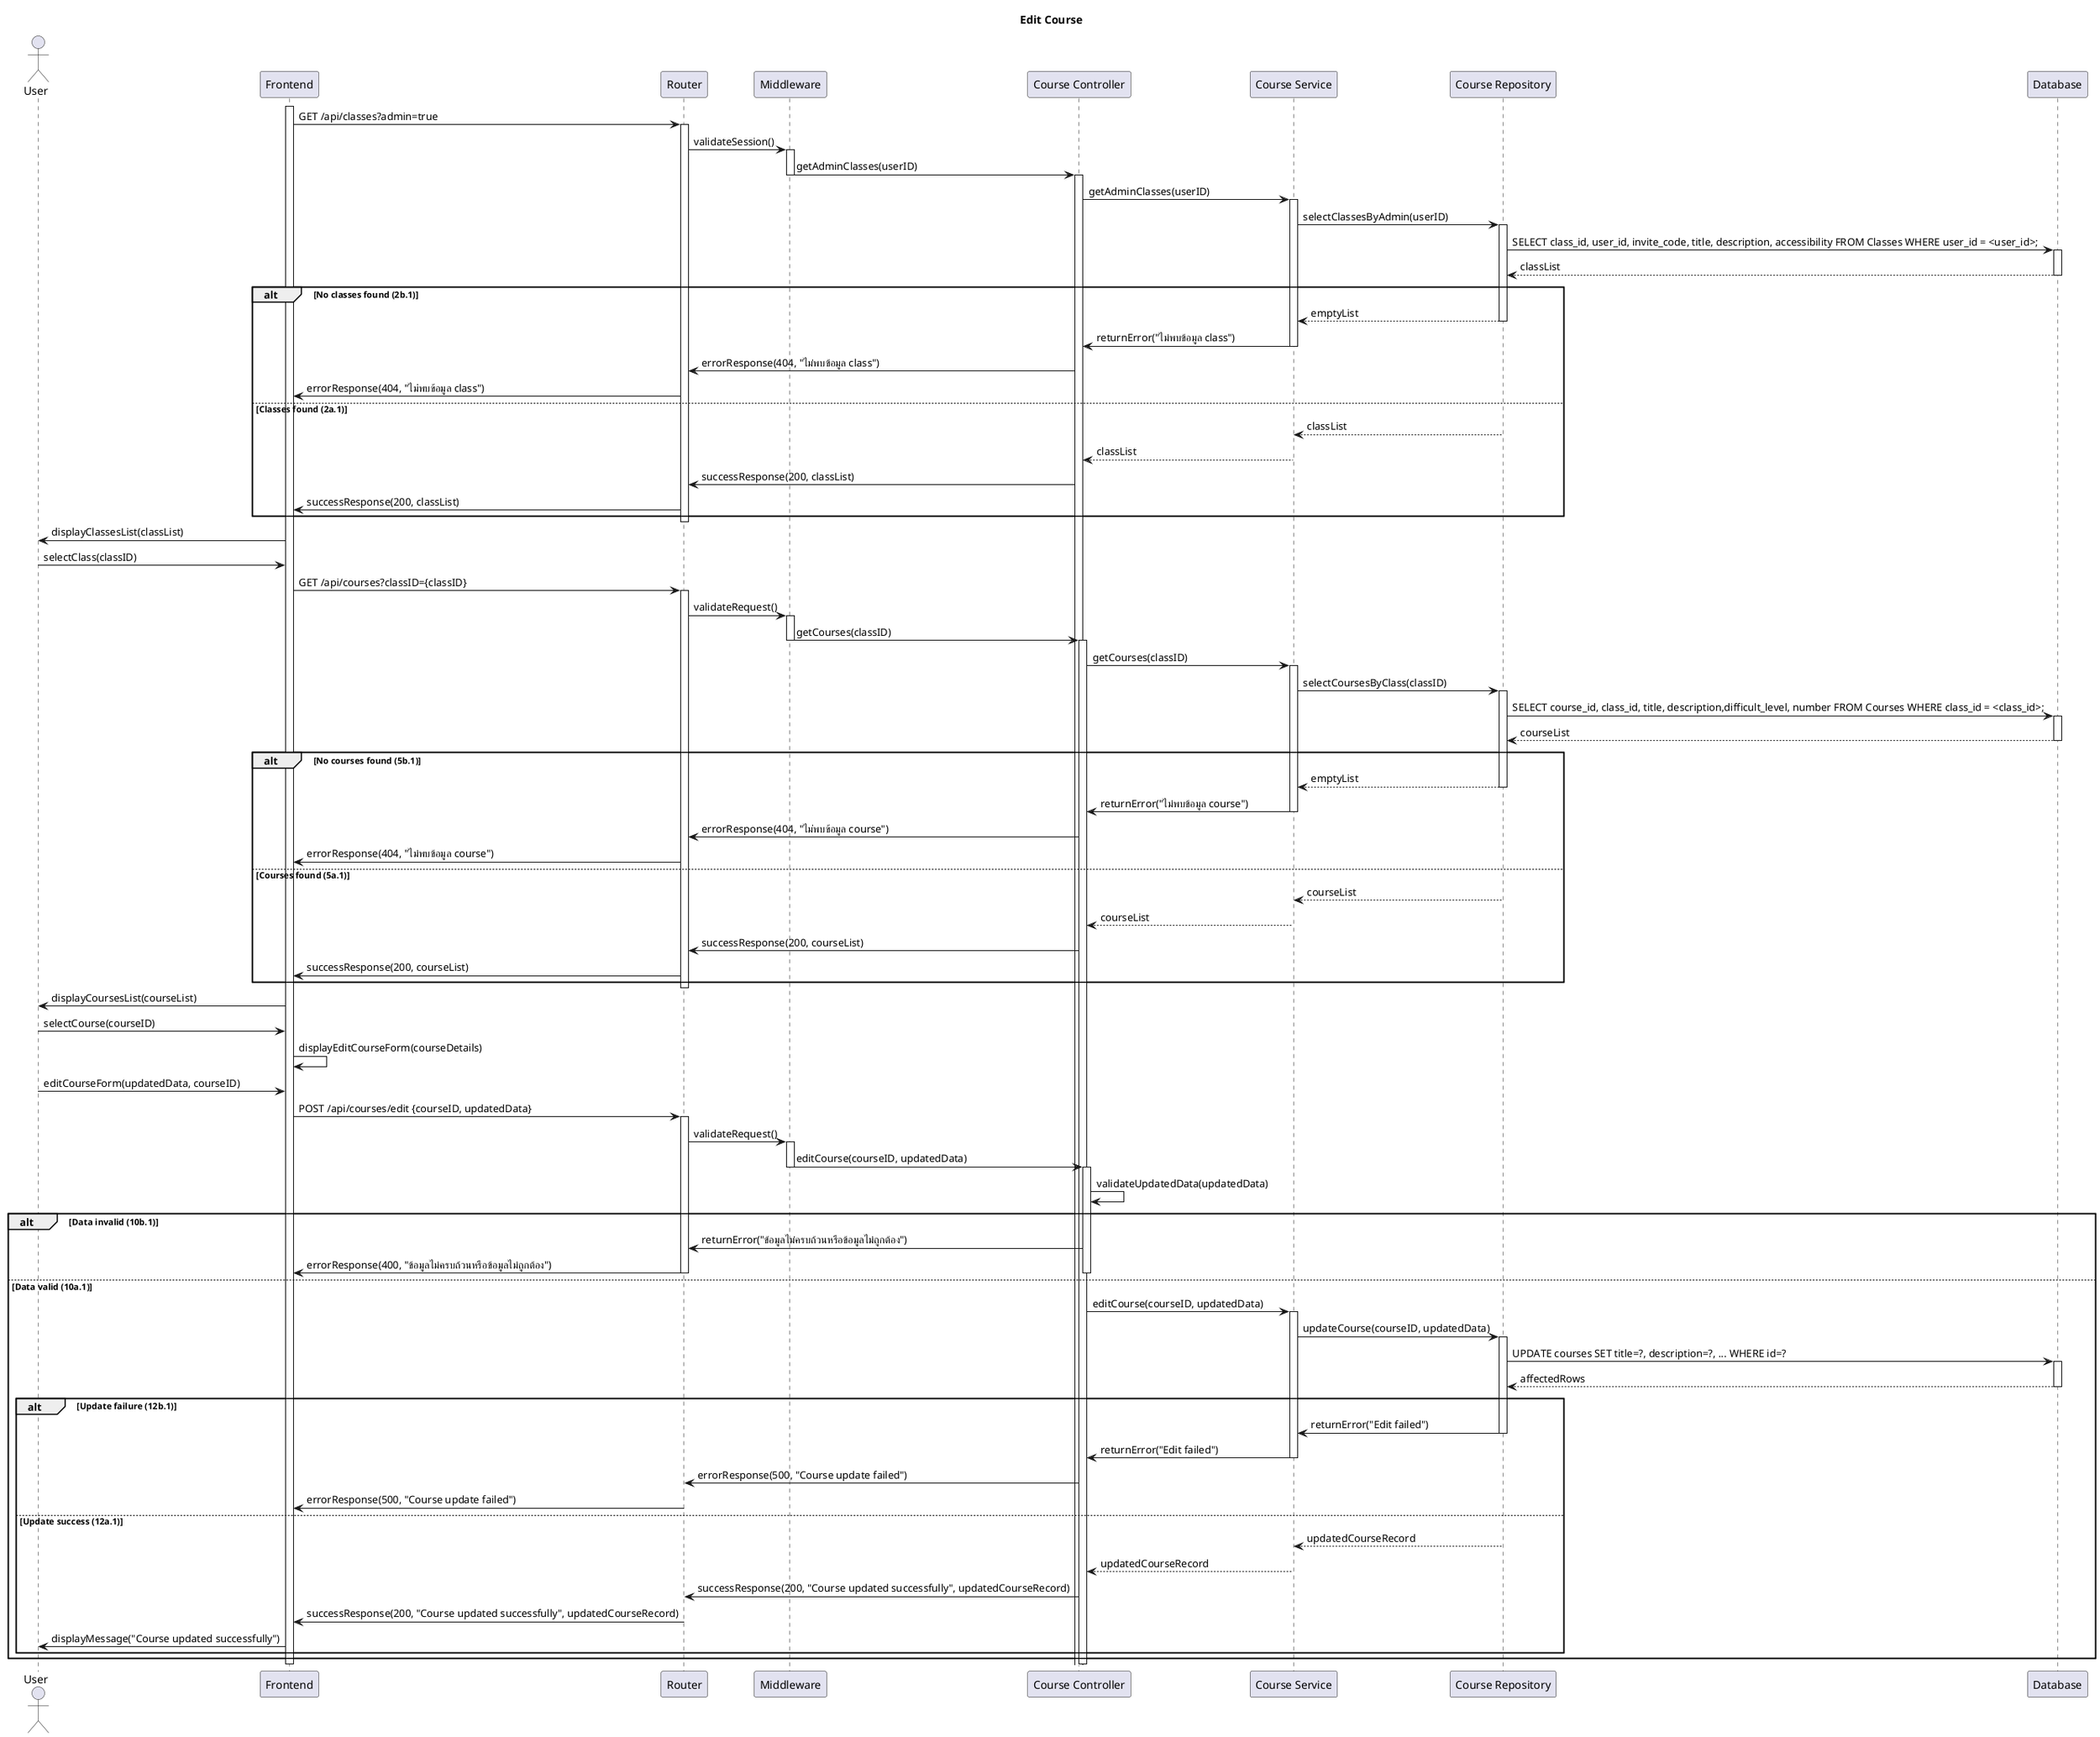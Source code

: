 @startuml
title Edit Course

actor User
participant "Frontend" as FE
participant "Router" as Router
participant "Middleware" as MW
participant "Course Controller" as Controller
participant "Course Service" as Service
participant "Course Repository" as Repository
participant "Database" as DB

'Phase 1: Retrieve Admin Classes'
activate FE
FE -> Router: GET /api/classes?admin=true
activate Router
Router -> MW: validateSession()
activate MW
MW -> Controller: getAdminClasses(userID)
deactivate MW
activate Controller
Controller -> Service: getAdminClasses(userID)
activate Service
Service -> Repository: selectClassesByAdmin(userID)
activate Repository
Repository -> DB: SELECT class_id, user_id, invite_code, title, description, accessibility FROM Classes WHERE user_id = <user_id>;
activate DB
DB --> Repository: classList
deactivate DB
alt No classes found (2b.1)
    Repository --> Service: emptyList
    deactivate Repository
    Service -> Controller: returnError("ไม่พบข้อมูล class")
    deactivate Service
    Controller -> Router: errorResponse(404, "ไม่พบข้อมูล class")
    Router -> FE: errorResponse(404, "ไม่พบข้อมูล class")
else Classes found (2a.1)
    Repository --> Service: classList
    deactivate Repository
    Service --> Controller: classList
    deactivate Service
    Controller -> Router: successResponse(200, classList)
    Router -> FE: successResponse(200, classList)
end
deactivate Router
FE -> User: displayClassesList(classList)

'Phase 2: Retrieve Courses for Selected Class'
User -> FE: selectClass(classID)
FE -> Router: GET /api/courses?classID={classID}
activate Router
Router -> MW: validateRequest()
activate MW
MW -> Controller: getCourses(classID)
deactivate MW
activate Controller
Controller -> Service: getCourses(classID)
activate Service
Service -> Repository: selectCoursesByClass(classID)
activate Repository
Repository -> DB: SELECT course_id, class_id, title, description,difficult_level, number FROM Courses WHERE class_id = <class_id>;
activate DB
DB --> Repository: courseList
deactivate DB
alt No courses found (5b.1)
    Repository --> Service: emptyList
    deactivate Repository
    Service -> Controller: returnError("ไม่พบข้อมูล course")
    deactivate Service
    Controller -> Router: errorResponse(404, "ไม่พบข้อมูล course")
    Router -> FE: errorResponse(404, "ไม่พบข้อมูล course")
else Courses found (5a.1)
    Repository --> Service: courseList
    deactivate Repository
    Service --> Controller: courseList
    deactivate Service
    Controller -> Router: successResponse(200, courseList)
    Router -> FE: successResponse(200, courseList)
end
deactivate Router
FE -> User: displayCoursesList(courseList)

'Phase 3: Edit Course'
User -> FE: selectCourse(courseID)
FE -> FE: displayEditCourseForm(courseDetails)

User -> FE: editCourseForm(updatedData, courseID)
FE -> Router: POST /api/courses/edit {courseID, updatedData}
activate Router
Router -> MW: validateRequest()
activate MW
MW -> Controller: editCourse(courseID, updatedData)
deactivate MW
activate Controller
Controller -> Controller: validateUpdatedData(updatedData)
alt Data invalid (10b.1)
    Controller -> Router: returnError("ข้อมูลไม่ครบถ้วนหรือข้อมูลไม่ถูกต้อง")
    Router -> FE: errorResponse(400, "ข้อมูลไม่ครบถ้วนหรือข้อมูลไม่ถูกต้อง")
    deactivate Controller
    deactivate Router
else Data valid (10a.1)
    Controller -> Service: editCourse(courseID, updatedData)
    activate Service
    Service -> Repository: updateCourse(courseID, updatedData)
    activate Repository
    Repository -> DB: UPDATE courses SET title=?, description=?, ... WHERE id=?
    activate DB
    DB --> Repository: affectedRows
    deactivate DB
    alt Update failure (12b.1)
        Repository -> Service: returnError("Edit failed")
        deactivate Repository
        Service -> Controller: returnError("Edit failed")
        deactivate Service
        Controller -> Router: errorResponse(500, "Course update failed")
        Router -> FE: errorResponse(500, "Course update failed")
    else Update success (12a.1)
        Repository --> Service: updatedCourseRecord
        deactivate Repository
        Service --> Controller: updatedCourseRecord
        deactivate Service
        Controller -> Router: successResponse(200, "Course updated successfully", updatedCourseRecord)
        Router -> FE: successResponse(200, "Course updated successfully", updatedCourseRecord)
        FE -> User: displayMessage("Course updated successfully")
    end
end
deactivate Controller
deactivate Router
deactivate FE

@enduml
